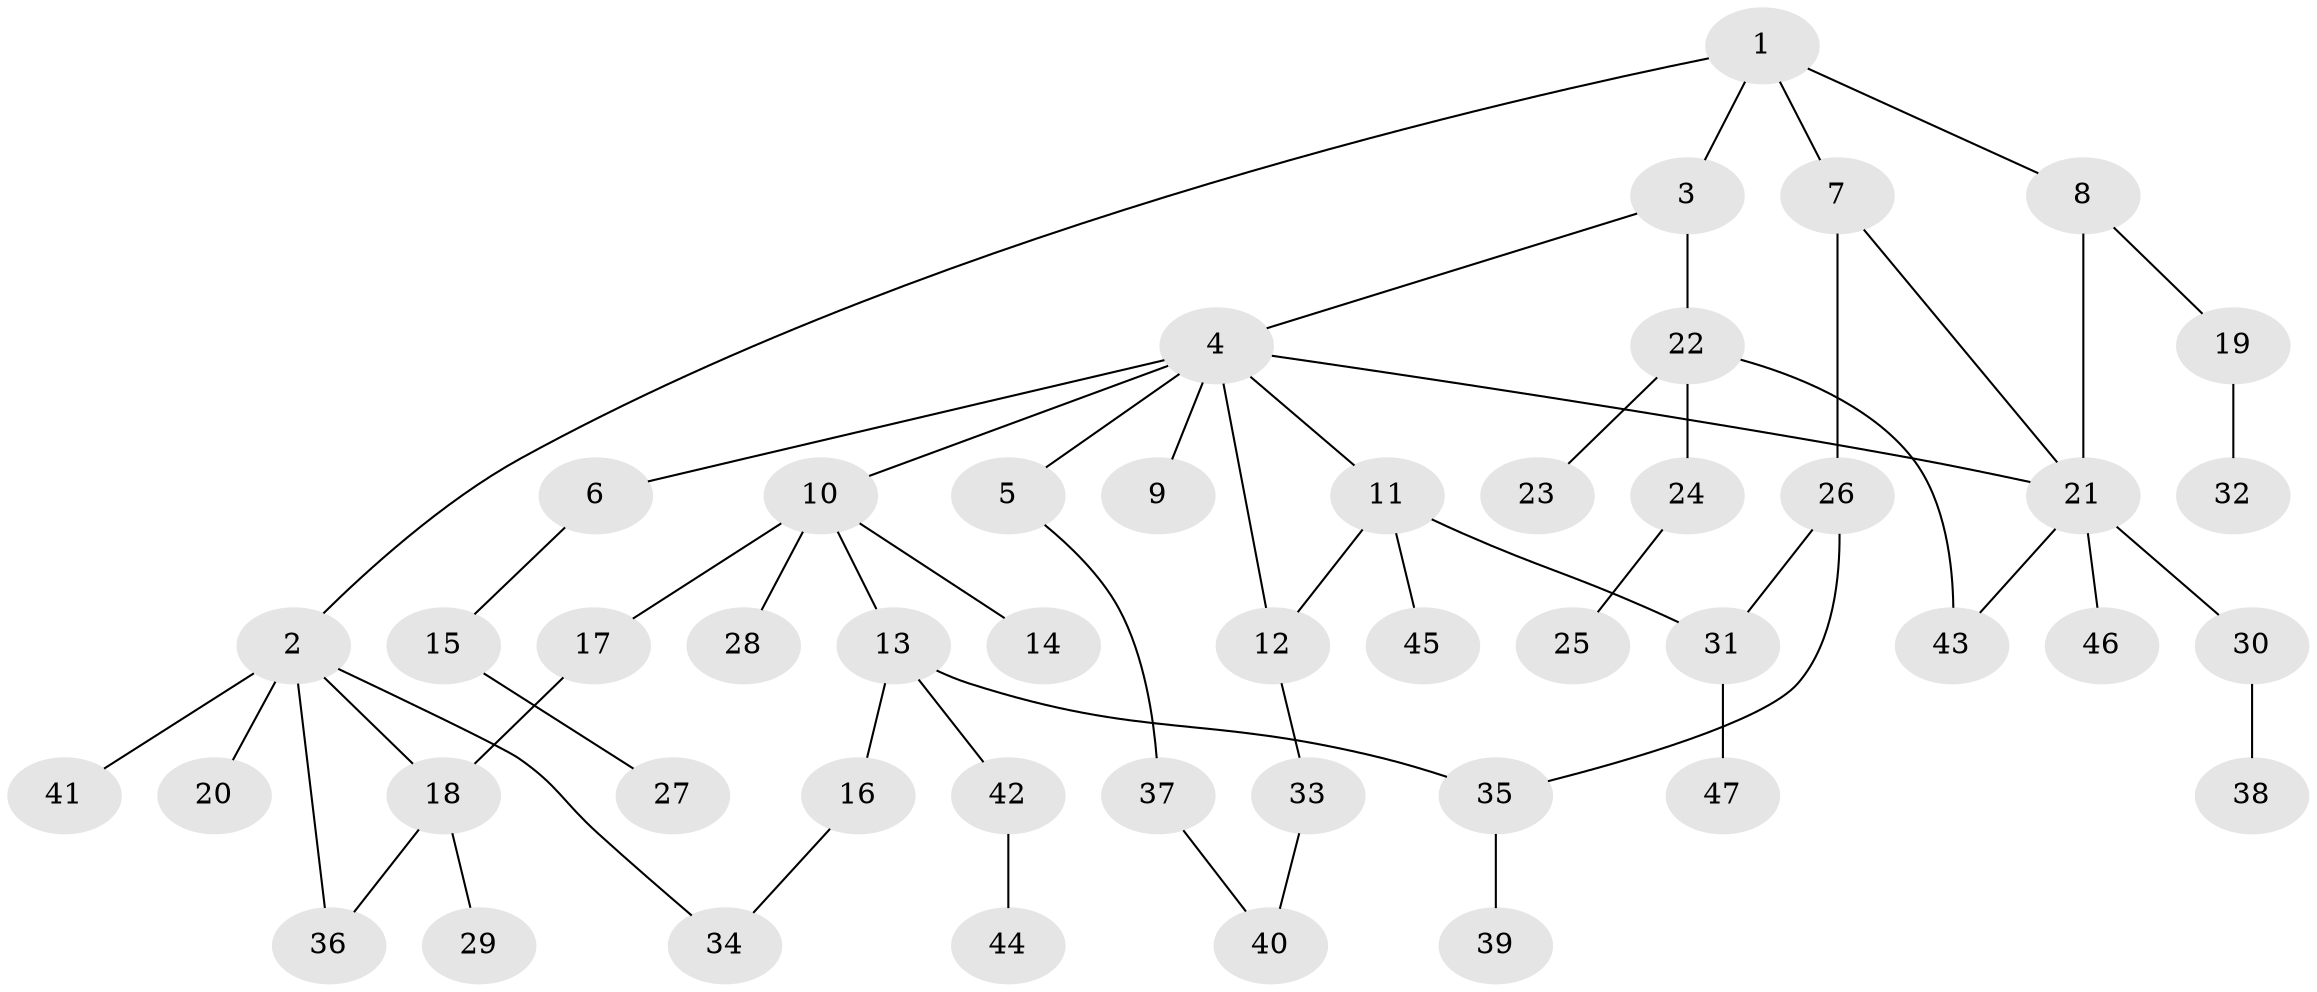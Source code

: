// original degree distribution, {7: 0.010638297872340425, 3: 0.19148936170212766, 9: 0.010638297872340425, 1: 0.40425531914893614, 2: 0.26595744680851063, 4: 0.06382978723404255, 5: 0.0425531914893617, 6: 0.010638297872340425}
// Generated by graph-tools (version 1.1) at 2025/34/03/09/25 02:34:26]
// undirected, 47 vertices, 56 edges
graph export_dot {
graph [start="1"]
  node [color=gray90,style=filled];
  1;
  2;
  3;
  4;
  5;
  6;
  7;
  8;
  9;
  10;
  11;
  12;
  13;
  14;
  15;
  16;
  17;
  18;
  19;
  20;
  21;
  22;
  23;
  24;
  25;
  26;
  27;
  28;
  29;
  30;
  31;
  32;
  33;
  34;
  35;
  36;
  37;
  38;
  39;
  40;
  41;
  42;
  43;
  44;
  45;
  46;
  47;
  1 -- 2 [weight=1.0];
  1 -- 3 [weight=2.0];
  1 -- 7 [weight=2.0];
  1 -- 8 [weight=1.0];
  2 -- 18 [weight=1.0];
  2 -- 20 [weight=1.0];
  2 -- 34 [weight=1.0];
  2 -- 36 [weight=1.0];
  2 -- 41 [weight=1.0];
  3 -- 4 [weight=1.0];
  3 -- 22 [weight=1.0];
  4 -- 5 [weight=1.0];
  4 -- 6 [weight=1.0];
  4 -- 9 [weight=1.0];
  4 -- 10 [weight=1.0];
  4 -- 11 [weight=1.0];
  4 -- 12 [weight=1.0];
  4 -- 21 [weight=1.0];
  5 -- 37 [weight=1.0];
  6 -- 15 [weight=1.0];
  7 -- 21 [weight=1.0];
  7 -- 26 [weight=1.0];
  8 -- 19 [weight=1.0];
  8 -- 21 [weight=1.0];
  10 -- 13 [weight=1.0];
  10 -- 14 [weight=1.0];
  10 -- 17 [weight=1.0];
  10 -- 28 [weight=2.0];
  11 -- 12 [weight=1.0];
  11 -- 31 [weight=1.0];
  11 -- 45 [weight=1.0];
  12 -- 33 [weight=2.0];
  13 -- 16 [weight=4.0];
  13 -- 35 [weight=1.0];
  13 -- 42 [weight=1.0];
  15 -- 27 [weight=1.0];
  16 -- 34 [weight=1.0];
  17 -- 18 [weight=1.0];
  18 -- 29 [weight=1.0];
  18 -- 36 [weight=1.0];
  19 -- 32 [weight=2.0];
  21 -- 30 [weight=1.0];
  21 -- 43 [weight=1.0];
  21 -- 46 [weight=3.0];
  22 -- 23 [weight=1.0];
  22 -- 24 [weight=1.0];
  22 -- 43 [weight=1.0];
  24 -- 25 [weight=1.0];
  26 -- 31 [weight=1.0];
  26 -- 35 [weight=1.0];
  30 -- 38 [weight=2.0];
  31 -- 47 [weight=1.0];
  33 -- 40 [weight=1.0];
  35 -- 39 [weight=1.0];
  37 -- 40 [weight=1.0];
  42 -- 44 [weight=1.0];
}
